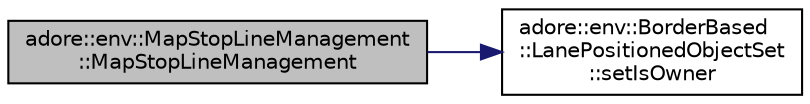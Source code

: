 digraph "adore::env::MapStopLineManagement::MapStopLineManagement"
{
 // LATEX_PDF_SIZE
  edge [fontname="Helvetica",fontsize="10",labelfontname="Helvetica",labelfontsize="10"];
  node [fontname="Helvetica",fontsize="10",shape=record];
  rankdir="LR";
  Node1 [label="adore::env::MapStopLineManagement\l::MapStopLineManagement",height=0.2,width=0.4,color="black", fillcolor="grey75", style="filled", fontcolor="black",tooltip="Construct a new Map Stop Line Management object."];
  Node1 -> Node2 [color="midnightblue",fontsize="10",style="solid",fontname="Helvetica"];
  Node2 [label="adore::env::BorderBased\l::LanePositionedObjectSet\l::setIsOwner",height=0.2,width=0.4,color="black", fillcolor="white", style="filled",URL="$classadore_1_1env_1_1BorderBased_1_1LanePositionedObjectSet.html#aa3a20d3ad30f53fd2a30c9c97d22608a",tooltip="Set the owner flag."];
}
